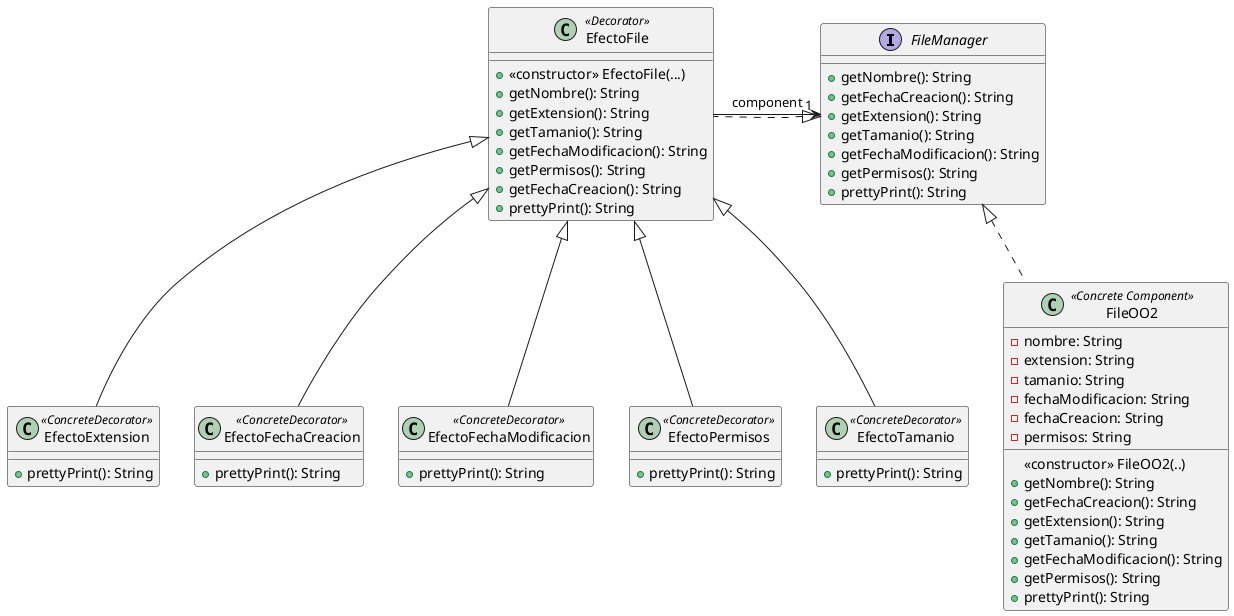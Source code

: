 @startuml

interface FileManager {
 +getNombre(): String
 +getFechaCreacion(): String
 +getExtension(): String
 +getTamanio(): String
 +getFechaModificacion(): String
 +getPermisos(): String
 +prettyPrint(): String
}



class EfectoExtension <<ConcreteDecorator>> extends EfectoFile {
 +prettyPrint(): String

}

class EfectoFechaCreacion <<ConcreteDecorator>> extends EfectoFile {
 +prettyPrint(): String
}


class EfectoFechaModificacion <<ConcreteDecorator>> extends EfectoFile {
 +prettyPrint(): String
}


class EfectoPermisos <<ConcreteDecorator>> extends EfectoFile {
 +prettyPrint(): String
}

class EfectoTamanio <<ConcreteDecorator>> extends EfectoFile {
 +prettyPrint(): String
}

class EfectoFile <<Decorator>> implements FileManager {
 +<<constructor>> EfectoFile(...)
 +getNombre(): String
 +getExtension(): String
 +getTamanio(): String
 +getFechaModificacion(): String
 +getPermisos(): String
 +getFechaCreacion(): String
 +prettyPrint(): String
 
}

class FileOO2 <<Concrete Component>> implements FileManager {
 -nombre: String
 -extension: String
 -tamanio: String
 -fechaModificacion: String
 -fechaCreacion: String
 -permisos: String

 <<constructor>> FileOO2(..)
 +getNombre(): String
 +getFechaCreacion(): String
 +getExtension(): String
 +getTamanio(): String
 +getFechaModificacion(): String
 +getPermisos(): String
 +prettyPrint(): String

}


EfectoFile -> "1" FileManager: component

@enduml